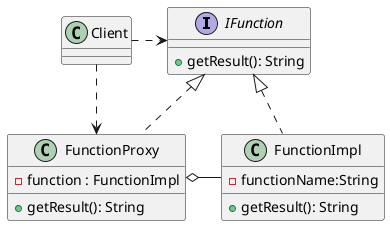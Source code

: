 @startuml

    interface IFunction{
       + getResult(): String
    }
    class FunctionImpl{
       - functionName:String
       + getResult(): String
    }
    class FunctionProxy{
      - function : FunctionImpl
       + getResult(): String
    }

    Client.>IFunction
    IFunction<|..FunctionImpl
    IFunction<|..FunctionProxy
    FunctionProxy o-FunctionImpl
    Client ..>FunctionProxy

@enduml